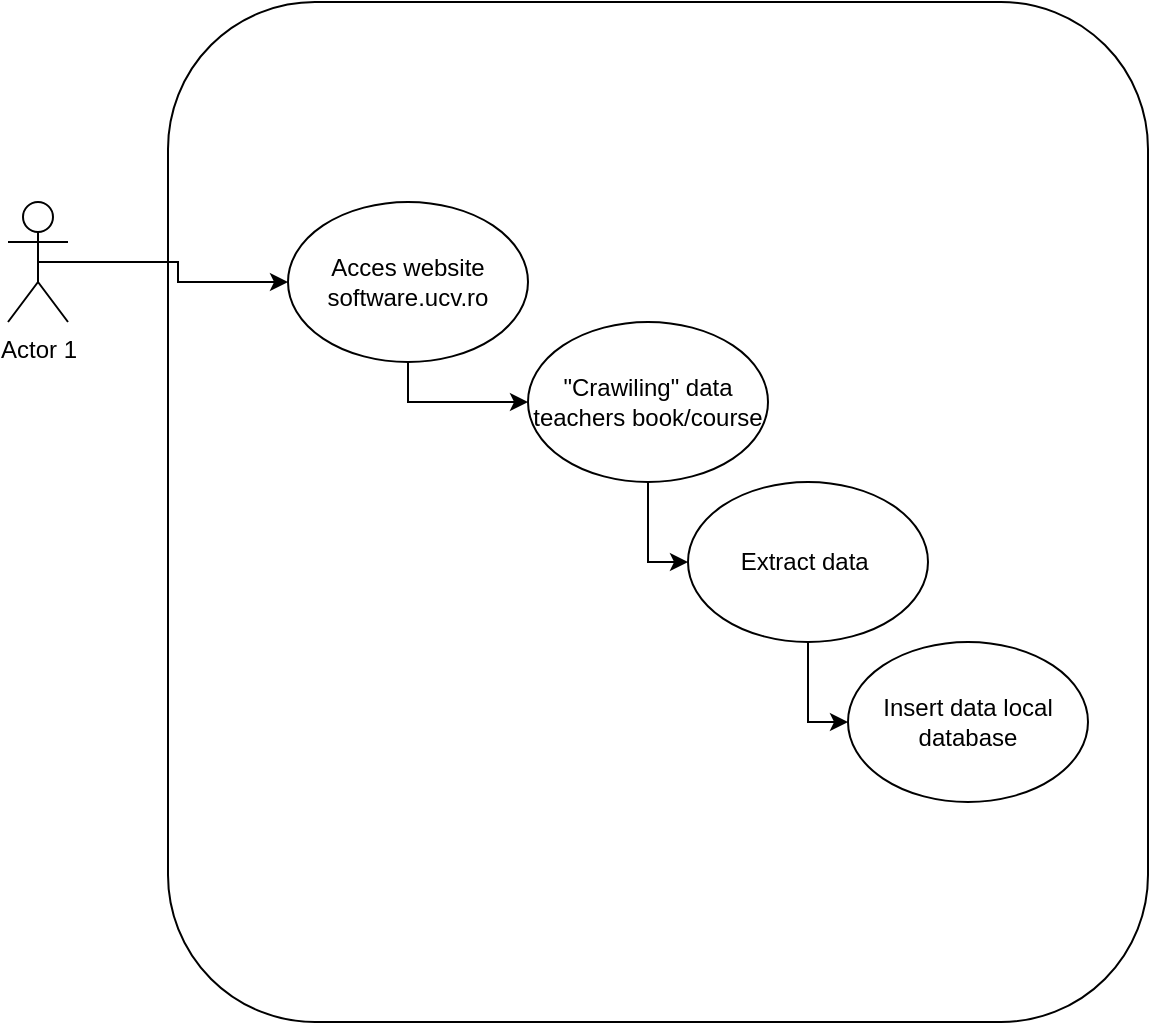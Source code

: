<mxfile version="12.9.10" type="github">
  <diagram id="ASM8VwA8sHxlz4mhBDVJ" name="Page-1">
    <mxGraphModel dx="1038" dy="548" grid="1" gridSize="10" guides="1" tooltips="1" connect="1" arrows="1" fold="1" page="1" pageScale="1" pageWidth="827" pageHeight="1169" math="0" shadow="0">
      <root>
        <mxCell id="0" />
        <mxCell id="1" parent="0" />
        <mxCell id="BaYbnjMyhgnEn6X1RGVN-1" value="" style="rounded=1;whiteSpace=wrap;html=1;" parent="1" vertex="1">
          <mxGeometry x="140" width="490" height="510" as="geometry" />
        </mxCell>
        <mxCell id="BaYbnjMyhgnEn6X1RGVN-12" style="edgeStyle=orthogonalEdgeStyle;rounded=0;orthogonalLoop=1;jettySize=auto;html=1;exitX=0.5;exitY=0.5;exitDx=0;exitDy=0;exitPerimeter=0;" parent="1" source="BaYbnjMyhgnEn6X1RGVN-2" target="BaYbnjMyhgnEn6X1RGVN-3" edge="1">
          <mxGeometry relative="1" as="geometry" />
        </mxCell>
        <mxCell id="BaYbnjMyhgnEn6X1RGVN-2" value="Actor 1" style="shape=umlActor;verticalLabelPosition=bottom;labelBackgroundColor=#ffffff;verticalAlign=top;html=1;outlineConnect=0;" parent="1" vertex="1">
          <mxGeometry x="60" y="100" width="30" height="60" as="geometry" />
        </mxCell>
        <mxCell id="BaYbnjMyhgnEn6X1RGVN-8" style="edgeStyle=orthogonalEdgeStyle;rounded=0;orthogonalLoop=1;jettySize=auto;html=1;entryX=0;entryY=0.5;entryDx=0;entryDy=0;" parent="1" source="BaYbnjMyhgnEn6X1RGVN-3" target="BaYbnjMyhgnEn6X1RGVN-4" edge="1">
          <mxGeometry relative="1" as="geometry" />
        </mxCell>
        <mxCell id="BaYbnjMyhgnEn6X1RGVN-3" value="Acces website software.ucv.ro" style="ellipse;whiteSpace=wrap;html=1;" parent="1" vertex="1">
          <mxGeometry x="200" y="100" width="120" height="80" as="geometry" />
        </mxCell>
        <mxCell id="BaYbnjMyhgnEn6X1RGVN-9" style="edgeStyle=orthogonalEdgeStyle;rounded=0;orthogonalLoop=1;jettySize=auto;html=1;entryX=0;entryY=0.5;entryDx=0;entryDy=0;" parent="1" source="BaYbnjMyhgnEn6X1RGVN-4" target="BaYbnjMyhgnEn6X1RGVN-5" edge="1">
          <mxGeometry relative="1" as="geometry" />
        </mxCell>
        <mxCell id="BaYbnjMyhgnEn6X1RGVN-4" value="&quot;Crawiling&quot; data teachers book/course" style="ellipse;whiteSpace=wrap;html=1;" parent="1" vertex="1">
          <mxGeometry x="320" y="160" width="120" height="80" as="geometry" />
        </mxCell>
        <mxCell id="BaYbnjMyhgnEn6X1RGVN-10" style="edgeStyle=orthogonalEdgeStyle;rounded=0;orthogonalLoop=1;jettySize=auto;html=1;entryX=0;entryY=0.5;entryDx=0;entryDy=0;" parent="1" source="BaYbnjMyhgnEn6X1RGVN-5" target="BaYbnjMyhgnEn6X1RGVN-6" edge="1">
          <mxGeometry relative="1" as="geometry" />
        </mxCell>
        <mxCell id="BaYbnjMyhgnEn6X1RGVN-5" value="Extract data&amp;nbsp;" style="ellipse;whiteSpace=wrap;html=1;" parent="1" vertex="1">
          <mxGeometry x="400" y="240" width="120" height="80" as="geometry" />
        </mxCell>
        <mxCell id="BaYbnjMyhgnEn6X1RGVN-6" value="Insert data local database" style="ellipse;whiteSpace=wrap;html=1;" parent="1" vertex="1">
          <mxGeometry x="480" y="320" width="120" height="80" as="geometry" />
        </mxCell>
      </root>
    </mxGraphModel>
  </diagram>
</mxfile>
